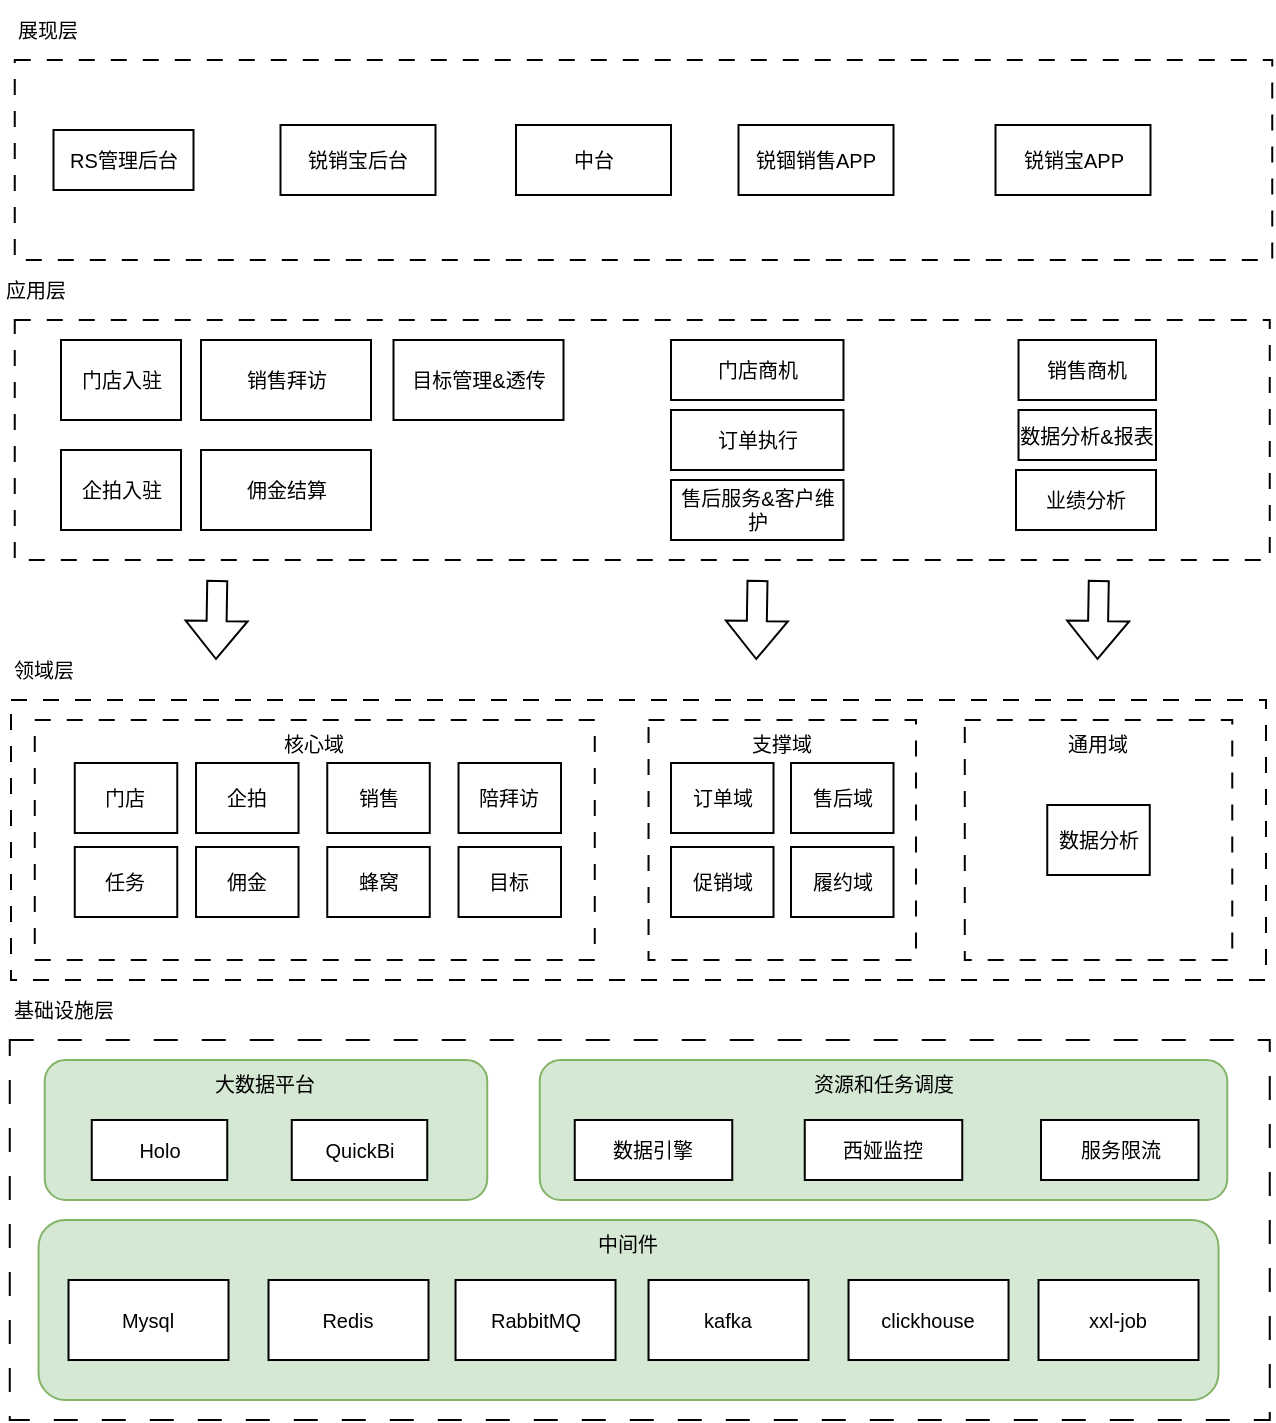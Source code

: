 <mxfile version="24.7.17">
  <diagram name="第 1 页" id="JO-shfudhJepJnUqwN1Y">
    <mxGraphModel dx="2074" dy="1145" grid="1" gridSize="10" guides="1" tooltips="1" connect="1" arrows="1" fold="1" page="1" pageScale="1" pageWidth="827" pageHeight="1169" math="0" shadow="0">
      <root>
        <mxCell id="0" />
        <mxCell id="1" parent="0" />
        <mxCell id="fh_mZoaNWu5ApxOv-ETk-27" value="" style="rounded=0;whiteSpace=wrap;html=1;dashed=1;dashPattern=8 8;fontSize=10;" parent="1" vertex="1">
          <mxGeometry x="147.5" y="590" width="627.5" height="140" as="geometry" />
        </mxCell>
        <mxCell id="zsk7sPBB4T1c9OZ2XZUw-45" value="核心域" style="rounded=0;whiteSpace=wrap;html=1;dashed=1;dashPattern=8 8;fontSize=10;verticalAlign=top;" vertex="1" parent="1">
          <mxGeometry x="159.38" y="600" width="280" height="120" as="geometry" />
        </mxCell>
        <mxCell id="fh_mZoaNWu5ApxOv-ETk-5" value="" style="rounded=0;whiteSpace=wrap;html=1;dashed=1;dashPattern=12 12;fontSize=10;" parent="1" vertex="1">
          <mxGeometry x="146.88" y="760" width="630" height="190" as="geometry" />
        </mxCell>
        <mxCell id="38tHG7mgrFKPqY9CcExU-5" value="资源和任务调度" style="rounded=1;whiteSpace=wrap;html=1;horizontal=1;verticalAlign=top;fillColor=#d5e8d4;strokeColor=#82b366;fontSize=10;" parent="1" vertex="1">
          <mxGeometry x="411.88" y="770" width="343.75" height="70" as="geometry" />
        </mxCell>
        <mxCell id="38tHG7mgrFKPqY9CcExU-2" value="大数据平台" style="rounded=1;whiteSpace=wrap;html=1;horizontal=1;verticalAlign=top;fillColor=#d5e8d4;strokeColor=#82b366;fontSize=10;" parent="1" vertex="1">
          <mxGeometry x="164.38" y="770" width="221.25" height="70" as="geometry" />
        </mxCell>
        <mxCell id="38tHG7mgrFKPqY9CcExU-1" value="中间件" style="rounded=1;whiteSpace=wrap;html=1;horizontal=1;verticalAlign=top;fillColor=#d5e8d4;strokeColor=#82b366;fontSize=10;" parent="1" vertex="1">
          <mxGeometry x="161.26" y="850" width="590" height="90" as="geometry" />
        </mxCell>
        <mxCell id="fh_mZoaNWu5ApxOv-ETk-6" value="基础设施层" style="text;html=1;align=left;verticalAlign=middle;resizable=0;points=[];autosize=1;strokeColor=none;fillColor=none;fontSize=10;" parent="1" vertex="1">
          <mxGeometry x="146.88" y="730" width="70" height="30" as="geometry" />
        </mxCell>
        <mxCell id="fh_mZoaNWu5ApxOv-ETk-7" value="Mysql" style="rounded=0;whiteSpace=wrap;html=1;fontSize=10;" parent="1" vertex="1">
          <mxGeometry x="176.26" y="880" width="80" height="40" as="geometry" />
        </mxCell>
        <mxCell id="fh_mZoaNWu5ApxOv-ETk-9" value="clickhouse" style="rounded=0;whiteSpace=wrap;html=1;fontSize=10;" parent="1" vertex="1">
          <mxGeometry x="566.26" y="880" width="80" height="40" as="geometry" />
        </mxCell>
        <mxCell id="fh_mZoaNWu5ApxOv-ETk-10" value="Redis" style="rounded=0;whiteSpace=wrap;html=1;fontSize=10;" parent="1" vertex="1">
          <mxGeometry x="276.26" y="880" width="80" height="40" as="geometry" />
        </mxCell>
        <mxCell id="fh_mZoaNWu5ApxOv-ETk-11" value="RabbitMQ" style="rounded=0;whiteSpace=wrap;html=1;fontSize=10;" parent="1" vertex="1">
          <mxGeometry x="369.76" y="880" width="80" height="40" as="geometry" />
        </mxCell>
        <mxCell id="fh_mZoaNWu5ApxOv-ETk-12" value="kafka" style="rounded=0;whiteSpace=wrap;html=1;fontSize=10;" parent="1" vertex="1">
          <mxGeometry x="466.26" y="880" width="80" height="40" as="geometry" />
        </mxCell>
        <mxCell id="fh_mZoaNWu5ApxOv-ETk-13" value="Holo" style="rounded=0;whiteSpace=wrap;html=1;fontSize=10;" parent="1" vertex="1">
          <mxGeometry x="187.88" y="800" width="67.75" height="30" as="geometry" />
        </mxCell>
        <mxCell id="fh_mZoaNWu5ApxOv-ETk-14" value="QuickBi" style="rounded=0;whiteSpace=wrap;html=1;fontSize=10;" parent="1" vertex="1">
          <mxGeometry x="287.88" y="800" width="67.75" height="30" as="geometry" />
        </mxCell>
        <mxCell id="fh_mZoaNWu5ApxOv-ETk-15" value="数据引擎" style="rounded=0;whiteSpace=wrap;html=1;fontSize=10;" parent="1" vertex="1">
          <mxGeometry x="429.38" y="800" width="78.75" height="30" as="geometry" />
        </mxCell>
        <mxCell id="fh_mZoaNWu5ApxOv-ETk-21" value="" style="rounded=0;whiteSpace=wrap;html=1;dashed=1;dashPattern=8 8;fontSize=10;" parent="1" vertex="1">
          <mxGeometry x="149.38" y="270" width="628.75" height="100" as="geometry" />
        </mxCell>
        <mxCell id="fh_mZoaNWu5ApxOv-ETk-22" value="展现层" style="text;html=1;align=left;verticalAlign=middle;resizable=0;points=[];autosize=1;strokeColor=none;fillColor=none;fontSize=10;" parent="1" vertex="1">
          <mxGeometry x="149.38" y="240" width="50" height="30" as="geometry" />
        </mxCell>
        <mxCell id="fh_mZoaNWu5ApxOv-ETk-23" value="应用层" style="text;html=1;align=left;verticalAlign=middle;resizable=0;points=[];autosize=1;strokeColor=none;fillColor=none;fontSize=10;" parent="1" vertex="1">
          <mxGeometry x="142.5" y="370" width="50" height="30" as="geometry" />
        </mxCell>
        <mxCell id="fh_mZoaNWu5ApxOv-ETk-24" value="" style="rounded=0;whiteSpace=wrap;html=1;dashed=1;dashPattern=8 8;fontSize=10;" parent="1" vertex="1">
          <mxGeometry x="149.38" y="400" width="627.5" height="120" as="geometry" />
        </mxCell>
        <mxCell id="fh_mZoaNWu5ApxOv-ETk-28" value="领域层" style="text;html=1;align=left;verticalAlign=middle;resizable=0;points=[];autosize=1;strokeColor=none;fillColor=none;fontSize=10;" parent="1" vertex="1">
          <mxGeometry x="146.88" y="560" width="50" height="30" as="geometry" />
        </mxCell>
        <mxCell id="fh_mZoaNWu5ApxOv-ETk-29" value="门店" style="rounded=0;whiteSpace=wrap;html=1;fontSize=10;" parent="1" vertex="1">
          <mxGeometry x="179.38" y="621.5" width="51.25" height="35" as="geometry" />
        </mxCell>
        <mxCell id="fh_mZoaNWu5ApxOv-ETk-31" value="销售商机" style="rounded=0;whiteSpace=wrap;html=1;fontSize=10;" parent="1" vertex="1">
          <mxGeometry x="651.26" y="410" width="68.74" height="30" as="geometry" />
        </mxCell>
        <mxCell id="fh_mZoaNWu5ApxOv-ETk-43" value="企拍" style="rounded=0;whiteSpace=wrap;html=1;fontSize=10;" parent="1" vertex="1">
          <mxGeometry x="240.01" y="621.5" width="51.25" height="35" as="geometry" />
        </mxCell>
        <mxCell id="38tHG7mgrFKPqY9CcExU-6" value="xxl-job" style="rounded=0;whiteSpace=wrap;html=1;fontSize=10;" parent="1" vertex="1">
          <mxGeometry x="661.26" y="880" width="80" height="40" as="geometry" />
        </mxCell>
        <mxCell id="38tHG7mgrFKPqY9CcExU-8" value="RS管理后台" style="rounded=0;whiteSpace=wrap;html=1;fontSize=10;" parent="1" vertex="1">
          <mxGeometry x="168.75" y="305" width="70" height="30" as="geometry" />
        </mxCell>
        <mxCell id="38tHG7mgrFKPqY9CcExU-10" value="门店入驻" style="rounded=0;whiteSpace=wrap;html=1;fontSize=10;" parent="1" vertex="1">
          <mxGeometry x="172.5" y="410" width="60" height="40" as="geometry" />
        </mxCell>
        <mxCell id="38tHG7mgrFKPqY9CcExU-11" value="门店商机" style="rounded=0;whiteSpace=wrap;html=1;fontSize=10;" parent="1" vertex="1">
          <mxGeometry x="477.5" y="410" width="86.24" height="30" as="geometry" />
        </mxCell>
        <mxCell id="38tHG7mgrFKPqY9CcExU-21" value="订单执行" style="rounded=0;whiteSpace=wrap;html=1;fontSize=10;" parent="1" vertex="1">
          <mxGeometry x="477.5" y="445" width="86.24" height="30" as="geometry" />
        </mxCell>
        <mxCell id="38tHG7mgrFKPqY9CcExU-24" value="业绩分析" style="rounded=0;whiteSpace=wrap;html=1;fontSize=10;" parent="1" vertex="1">
          <mxGeometry x="650" y="475" width="70" height="30" as="geometry" />
        </mxCell>
        <mxCell id="38tHG7mgrFKPqY9CcExU-34" value="锐锢销售APP" style="rounded=0;whiteSpace=wrap;html=1;fontSize=10;" parent="1" vertex="1">
          <mxGeometry x="511.25" y="302.5" width="77.5" height="35" as="geometry" />
        </mxCell>
        <mxCell id="zsk7sPBB4T1c9OZ2XZUw-24" value="锐销宝APP" style="rounded=0;whiteSpace=wrap;html=1;fontSize=10;" vertex="1" parent="1">
          <mxGeometry x="639.75" y="302.5" width="77.5" height="35" as="geometry" />
        </mxCell>
        <mxCell id="zsk7sPBB4T1c9OZ2XZUw-25" value="中台" style="rounded=0;whiteSpace=wrap;html=1;fontSize=10;" vertex="1" parent="1">
          <mxGeometry x="400" y="302.5" width="77.5" height="35" as="geometry" />
        </mxCell>
        <mxCell id="zsk7sPBB4T1c9OZ2XZUw-26" value="锐销宝后台" style="rounded=0;whiteSpace=wrap;html=1;fontSize=10;" vertex="1" parent="1">
          <mxGeometry x="282.25" y="302.5" width="77.5" height="35" as="geometry" />
        </mxCell>
        <mxCell id="zsk7sPBB4T1c9OZ2XZUw-27" value="销售拜访" style="rounded=0;whiteSpace=wrap;html=1;fontSize=10;" vertex="1" parent="1">
          <mxGeometry x="242.5" y="410" width="85" height="40" as="geometry" />
        </mxCell>
        <mxCell id="zsk7sPBB4T1c9OZ2XZUw-28" value="售后服务&amp;amp;客户维护" style="rounded=0;whiteSpace=wrap;html=1;fontSize=10;" vertex="1" parent="1">
          <mxGeometry x="477.5" y="480" width="86.24" height="30" as="geometry" />
        </mxCell>
        <mxCell id="zsk7sPBB4T1c9OZ2XZUw-31" value="佣金结算" style="rounded=0;whiteSpace=wrap;html=1;fontSize=10;" vertex="1" parent="1">
          <mxGeometry x="242.5" y="465" width="85" height="40" as="geometry" />
        </mxCell>
        <mxCell id="zsk7sPBB4T1c9OZ2XZUw-32" value="企拍入驻" style="rounded=0;whiteSpace=wrap;html=1;fontSize=10;" vertex="1" parent="1">
          <mxGeometry x="172.5" y="465" width="60" height="40" as="geometry" />
        </mxCell>
        <mxCell id="zsk7sPBB4T1c9OZ2XZUw-33" value="目标管理&amp;amp;透传" style="rounded=0;whiteSpace=wrap;html=1;fontSize=10;" vertex="1" parent="1">
          <mxGeometry x="338.75" y="410" width="85" height="40" as="geometry" />
        </mxCell>
        <mxCell id="zsk7sPBB4T1c9OZ2XZUw-34" value="数据分析&amp;amp;报表" style="rounded=0;whiteSpace=wrap;html=1;fontSize=10;" vertex="1" parent="1">
          <mxGeometry x="651.26" y="445" width="68.74" height="25" as="geometry" />
        </mxCell>
        <mxCell id="zsk7sPBB4T1c9OZ2XZUw-35" value="西娅监控" style="rounded=0;whiteSpace=wrap;html=1;fontSize=10;" vertex="1" parent="1">
          <mxGeometry x="544.38" y="800" width="78.75" height="30" as="geometry" />
        </mxCell>
        <mxCell id="zsk7sPBB4T1c9OZ2XZUw-36" value="服务限流" style="rounded=0;whiteSpace=wrap;html=1;fontSize=10;" vertex="1" parent="1">
          <mxGeometry x="662.51" y="800" width="78.75" height="30" as="geometry" />
        </mxCell>
        <mxCell id="zsk7sPBB4T1c9OZ2XZUw-38" value="销售" style="rounded=0;whiteSpace=wrap;html=1;fontSize=10;" vertex="1" parent="1">
          <mxGeometry x="305.63" y="621.5" width="51.25" height="35" as="geometry" />
        </mxCell>
        <mxCell id="zsk7sPBB4T1c9OZ2XZUw-39" value="蜂窝" style="rounded=0;whiteSpace=wrap;html=1;fontSize=10;" vertex="1" parent="1">
          <mxGeometry x="305.63" y="663.5" width="51.25" height="35" as="geometry" />
        </mxCell>
        <mxCell id="zsk7sPBB4T1c9OZ2XZUw-41" value="陪拜访" style="rounded=0;whiteSpace=wrap;html=1;fontSize=10;" vertex="1" parent="1">
          <mxGeometry x="371.26" y="621.5" width="51.25" height="35" as="geometry" />
        </mxCell>
        <mxCell id="zsk7sPBB4T1c9OZ2XZUw-42" value="任务" style="rounded=0;whiteSpace=wrap;html=1;fontSize=10;" vertex="1" parent="1">
          <mxGeometry x="179.38" y="663.5" width="51.25" height="35" as="geometry" />
        </mxCell>
        <mxCell id="zsk7sPBB4T1c9OZ2XZUw-43" value="佣金" style="rounded=0;whiteSpace=wrap;html=1;fontSize=10;" vertex="1" parent="1">
          <mxGeometry x="240.01" y="663.5" width="51.25" height="35" as="geometry" />
        </mxCell>
        <mxCell id="zsk7sPBB4T1c9OZ2XZUw-44" value="目标" style="rounded=0;whiteSpace=wrap;html=1;fontSize=10;" vertex="1" parent="1">
          <mxGeometry x="371.26" y="663.5" width="51.25" height="35" as="geometry" />
        </mxCell>
        <mxCell id="zsk7sPBB4T1c9OZ2XZUw-46" value="" style="shape=flexArrow;endArrow=classic;html=1;rounded=0;" edge="1" parent="1">
          <mxGeometry width="50" height="50" relative="1" as="geometry">
            <mxPoint x="250.63" y="530" as="sourcePoint" />
            <mxPoint x="250" y="570" as="targetPoint" />
          </mxGeometry>
        </mxCell>
        <mxCell id="zsk7sPBB4T1c9OZ2XZUw-47" value="支撑域" style="rounded=0;whiteSpace=wrap;html=1;dashed=1;dashPattern=8 8;fontSize=10;verticalAlign=top;" vertex="1" parent="1">
          <mxGeometry x="466.26" y="600" width="133.74" height="120" as="geometry" />
        </mxCell>
        <mxCell id="zsk7sPBB4T1c9OZ2XZUw-48" value="订单域" style="rounded=0;whiteSpace=wrap;html=1;fontSize=10;" vertex="1" parent="1">
          <mxGeometry x="477.5" y="621.5" width="51.25" height="35" as="geometry" />
        </mxCell>
        <mxCell id="zsk7sPBB4T1c9OZ2XZUw-49" value="售后域" style="rounded=0;whiteSpace=wrap;html=1;fontSize=10;" vertex="1" parent="1">
          <mxGeometry x="537.5" y="621.5" width="51.25" height="35" as="geometry" />
        </mxCell>
        <mxCell id="zsk7sPBB4T1c9OZ2XZUw-50" value="履约域" style="rounded=0;whiteSpace=wrap;html=1;fontSize=10;" vertex="1" parent="1">
          <mxGeometry x="537.5" y="663.5" width="51.25" height="35" as="geometry" />
        </mxCell>
        <mxCell id="zsk7sPBB4T1c9OZ2XZUw-53" value="促销域" style="rounded=0;whiteSpace=wrap;html=1;fontSize=10;" vertex="1" parent="1">
          <mxGeometry x="477.5" y="663.5" width="51.25" height="35" as="geometry" />
        </mxCell>
        <mxCell id="zsk7sPBB4T1c9OZ2XZUw-54" value="通用域" style="rounded=0;whiteSpace=wrap;html=1;dashed=1;dashPattern=8 8;fontSize=10;verticalAlign=top;" vertex="1" parent="1">
          <mxGeometry x="624.39" y="600" width="133.74" height="120" as="geometry" />
        </mxCell>
        <mxCell id="zsk7sPBB4T1c9OZ2XZUw-55" value="数据分析" style="rounded=0;whiteSpace=wrap;html=1;fontSize=10;" vertex="1" parent="1">
          <mxGeometry x="665.63" y="642.5" width="51.25" height="35" as="geometry" />
        </mxCell>
        <mxCell id="zsk7sPBB4T1c9OZ2XZUw-59" value="" style="shape=flexArrow;endArrow=classic;html=1;rounded=0;" edge="1" parent="1">
          <mxGeometry width="50" height="50" relative="1" as="geometry">
            <mxPoint x="520.75" y="530" as="sourcePoint" />
            <mxPoint x="520.12" y="570" as="targetPoint" />
          </mxGeometry>
        </mxCell>
        <mxCell id="zsk7sPBB4T1c9OZ2XZUw-60" value="" style="shape=flexArrow;endArrow=classic;html=1;rounded=0;" edge="1" parent="1">
          <mxGeometry width="50" height="50" relative="1" as="geometry">
            <mxPoint x="691.39" y="530" as="sourcePoint" />
            <mxPoint x="690.76" y="570" as="targetPoint" />
          </mxGeometry>
        </mxCell>
      </root>
    </mxGraphModel>
  </diagram>
</mxfile>
